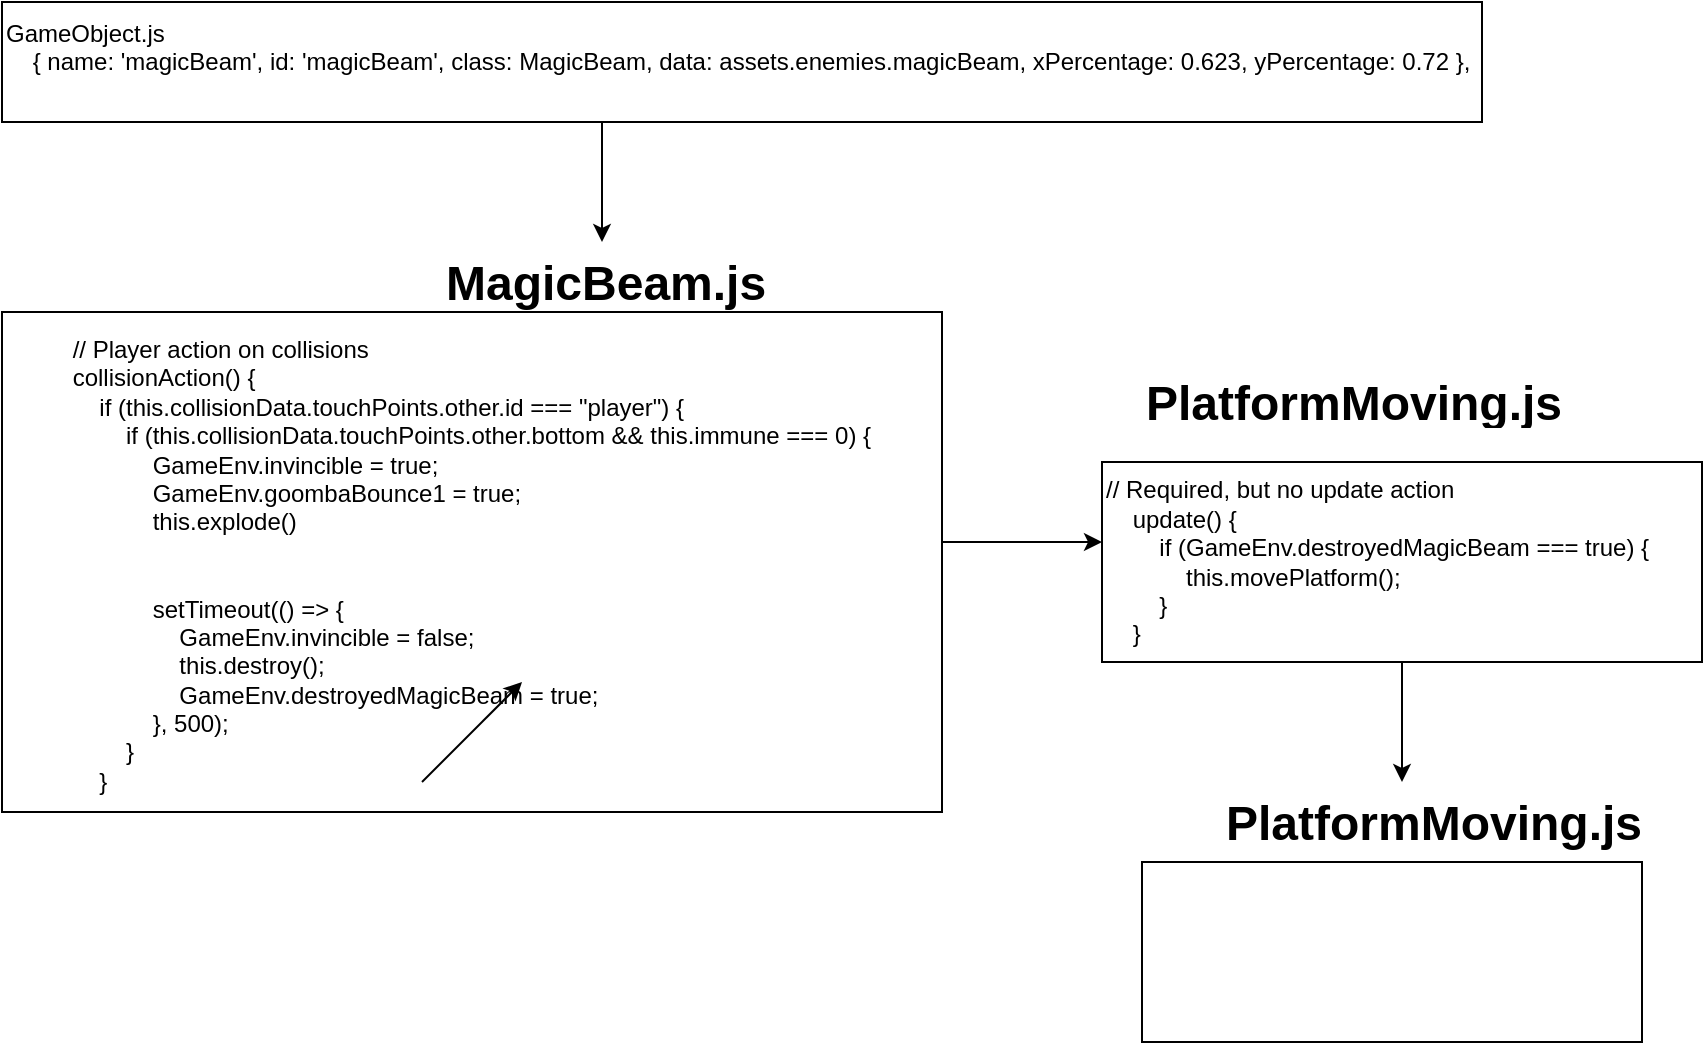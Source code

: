 <mxfile version="24.4.10" type="github">
  <diagram name="Page-1" id="6AAVoNeCskJnjs98s6QO">
    <mxGraphModel dx="1313" dy="696" grid="1" gridSize="10" guides="1" tooltips="1" connect="1" arrows="1" fold="1" page="1" pageScale="1" pageWidth="850" pageHeight="1100" math="0" shadow="0">
      <root>
        <mxCell id="0" />
        <mxCell id="1" parent="0" />
        <UserObject label="GameObject.js&lt;div&gt;&lt;div&gt;&amp;nbsp; &amp;nbsp; { name: &#39;magicBeam&#39;, id: &#39;magicBeam&#39;, class: MagicBeam, data: assets.enemies.magicBeam, xPercentage: 0.623, yPercentage: 0.72 },&lt;/div&gt;&lt;/div&gt;&lt;div&gt;&lt;br&gt;&lt;/div&gt;" link="&#xa;&lt;span style=&quot;color: rgb(0, 0, 0); font-family: Helvetica; font-size: 12px; font-style: normal; font-variant-ligatures: normal; font-variant-caps: normal; font-weight: 400; letter-spacing: normal; orphans: 2; text-align: left; text-indent: 0px; text-transform: none; widows: 2; word-spacing: 0px; -webkit-text-stroke-width: 0px; white-space: normal; background-color: rgb(251, 251, 251); text-decoration-thickness: initial; text-decoration-style: initial; text-decoration-color: initial; display: inline !important; float: none;&quot;&gt;GameObject.js&lt;/span&gt;&#xa;&#xa;" id="xpAPMFgMmmdXlnO4XEXv-2">
          <mxCell style="rounded=0;whiteSpace=wrap;html=1;align=left;" vertex="1" parent="1">
            <mxGeometry x="40" y="20" width="740" height="60" as="geometry" />
          </mxCell>
        </UserObject>
        <mxCell id="xpAPMFgMmmdXlnO4XEXv-3" value="" style="endArrow=classic;html=1;rounded=0;" edge="1" parent="1">
          <mxGeometry width="50" height="50" relative="1" as="geometry">
            <mxPoint x="340" y="80" as="sourcePoint" />
            <mxPoint x="340" y="140" as="targetPoint" />
          </mxGeometry>
        </mxCell>
        <mxCell id="xpAPMFgMmmdXlnO4XEXv-12" style="edgeStyle=orthogonalEdgeStyle;rounded=0;orthogonalLoop=1;jettySize=auto;html=1;exitX=0.5;exitY=1;exitDx=0;exitDy=0;" edge="1" parent="1">
          <mxGeometry relative="1" as="geometry">
            <mxPoint x="330" y="490" as="sourcePoint" />
            <mxPoint x="330" y="490" as="targetPoint" />
          </mxGeometry>
        </mxCell>
        <mxCell id="xpAPMFgMmmdXlnO4XEXv-13" value="" style="rounded=0;whiteSpace=wrap;html=1;" vertex="1" parent="1">
          <mxGeometry x="40" y="175" width="470" height="250" as="geometry" />
        </mxCell>
        <UserObject label="    // Player action on collisions&#xa;    collisionAction() {&#xa;        if (this.collisionData.touchPoints.other.id === &quot;player&quot;) {&#xa;            if (this.collisionData.touchPoints.other.bottom &amp;&amp; this.immune === 0) {&#xa;                GameEnv.invincible = true;&#xa;                GameEnv.goombaBounce1 = true;&#xa;                this.explode()&#xa;&#xa;            &#xa;                setTimeout(() =&gt; {&#xa;                    GameEnv.invincible = false;&#xa;                    this.destroy();&#xa;                    GameEnv.destroyedMagicBeam = true;&#xa;                }, 500);&#xa;            }&#xa;        }" link="update() {&#xa;        super.update();&#xa;&#xa;&#xa;        // Check for boundaries&#xa;        if (this.x &lt;= this.minPosition || (this.x + this.canvasWidth &gt;= this.maxPosition)) {&#xa;            this.speed = -this.speed;&#xa;        }&#xa;        this.playerBottomCollision = false;&#xa;&#xa;&#xa;        this.y = GameEnv.bottom * this.yPercentage;&#xa;        this.canvas.style.top = `${this.y}px`;&#xa;    }" id="xpAPMFgMmmdXlnO4XEXv-14">
          <mxCell style="text;whiteSpace=wrap;" vertex="1" parent="1">
            <mxGeometry x="60" y="180" width="430" height="240" as="geometry" />
          </mxCell>
        </UserObject>
        <mxCell id="xpAPMFgMmmdXlnO4XEXv-16" value="&lt;h1 style=&quot;margin-top: 0px;&quot;&gt;MagicBeam.js&lt;/h1&gt;" style="text;html=1;whiteSpace=wrap;overflow=hidden;rounded=0;" vertex="1" parent="1">
          <mxGeometry x="260" y="140" width="180" height="40" as="geometry" />
        </mxCell>
        <mxCell id="xpAPMFgMmmdXlnO4XEXv-23" value="" style="endArrow=classic;html=1;rounded=0;" edge="1" parent="1">
          <mxGeometry width="50" height="50" relative="1" as="geometry">
            <mxPoint x="510" y="290" as="sourcePoint" />
            <mxPoint x="590" y="290" as="targetPoint" />
          </mxGeometry>
        </mxCell>
        <mxCell id="xpAPMFgMmmdXlnO4XEXv-30" style="edgeStyle=orthogonalEdgeStyle;rounded=0;orthogonalLoop=1;jettySize=auto;html=1;" edge="1" parent="1" source="xpAPMFgMmmdXlnO4XEXv-25">
          <mxGeometry relative="1" as="geometry">
            <mxPoint x="740" y="410" as="targetPoint" />
          </mxGeometry>
        </mxCell>
        <mxCell id="xpAPMFgMmmdXlnO4XEXv-25" value="// Required, but no update action&#xa;    update() {&#xa;        if (GameEnv.destroyedMagicBeam === true) {     &#xa;            this.movePlatform();&#xa;        }&#xa;    }" style="rounded=0;whiteSpace=wrap;html=1;align=left;" vertex="1" parent="1">
          <mxGeometry x="590" y="250" width="300" height="100" as="geometry" />
        </mxCell>
        <mxCell id="xpAPMFgMmmdXlnO4XEXv-26" value="&lt;h1 style=&quot;margin-top: 0px;&quot;&gt;PlatformMoving.js&lt;/h1&gt;" style="text;html=1;whiteSpace=wrap;overflow=hidden;rounded=0;" vertex="1" parent="1">
          <mxGeometry x="610" y="200" width="220" height="30" as="geometry" />
        </mxCell>
        <mxCell id="xpAPMFgMmmdXlnO4XEXv-29" value="" style="endArrow=classic;html=1;rounded=0;" edge="1" parent="1">
          <mxGeometry width="50" height="50" relative="1" as="geometry">
            <mxPoint x="250" y="410" as="sourcePoint" />
            <mxPoint x="300" y="360" as="targetPoint" />
          </mxGeometry>
        </mxCell>
        <mxCell id="xpAPMFgMmmdXlnO4XEXv-31" value="" style="rounded=0;whiteSpace=wrap;html=1;align=left;" vertex="1" parent="1">
          <mxGeometry x="610" y="450" width="250" height="90" as="geometry" />
        </mxCell>
        <mxCell id="xpAPMFgMmmdXlnO4XEXv-32" value="&lt;h1 style=&quot;margin-top: 0px;&quot;&gt;PlatformMoving.js&lt;/h1&gt;" style="text;html=1;whiteSpace=wrap;overflow=hidden;rounded=0;" vertex="1" parent="1">
          <mxGeometry x="650" y="410" width="220" height="40" as="geometry" />
        </mxCell>
      </root>
    </mxGraphModel>
  </diagram>
</mxfile>
